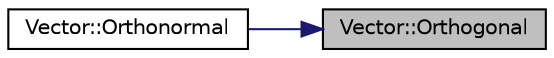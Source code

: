digraph "Vector::Orthogonal"
{
 // LATEX_PDF_SIZE
  edge [fontname="Helvetica",fontsize="10",labelfontname="Helvetica",labelfontsize="10"];
  node [fontname="Helvetica",fontsize="10",shape=record];
  rankdir="RL";
  Node1 [label="Vector::Orthogonal",height=0.2,width=0.4,color="black", fillcolor="grey75", style="filled", fontcolor="black",tooltip="Returns a vector orthogonal to the argument vector."];
  Node1 -> Node2 [dir="back",color="midnightblue",fontsize="10",style="solid",fontname="Helvetica"];
  Node2 [label="Vector::Orthonormal",height=0.2,width=0.4,color="black", fillcolor="white", style="filled",URL="$class_vector.html#af4931ae9230cc2cb52ca8b77c5a473b9",tooltip="Given a vector, creates two vectors xand y that form an orthogonal basis."];
}
